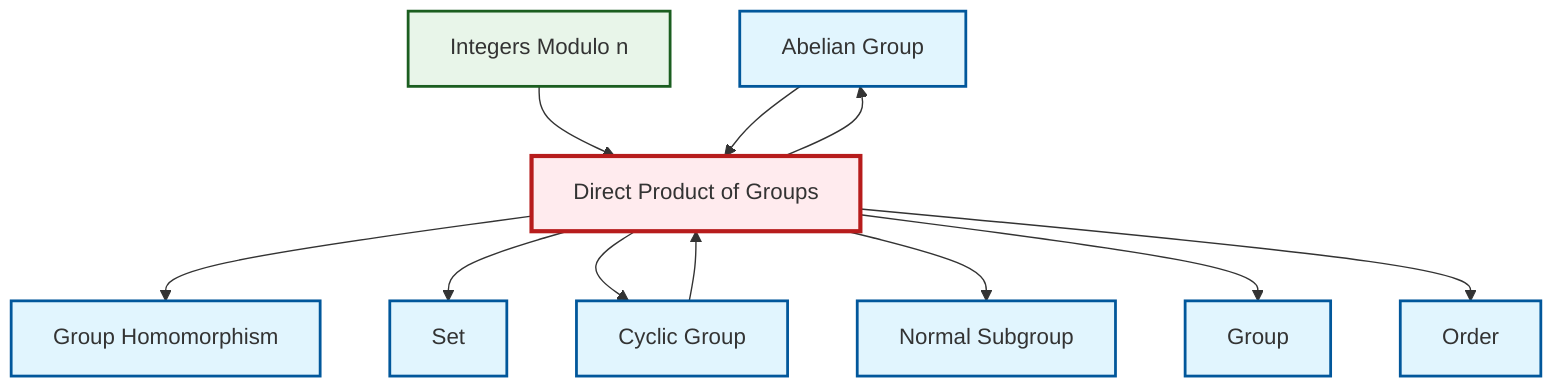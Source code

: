 graph TD
    classDef definition fill:#e1f5fe,stroke:#01579b,stroke-width:2px
    classDef theorem fill:#f3e5f5,stroke:#4a148c,stroke-width:2px
    classDef axiom fill:#fff3e0,stroke:#e65100,stroke-width:2px
    classDef example fill:#e8f5e9,stroke:#1b5e20,stroke-width:2px
    classDef current fill:#ffebee,stroke:#b71c1c,stroke-width:3px
    def-homomorphism["Group Homomorphism"]:::definition
    def-set["Set"]:::definition
    def-abelian-group["Abelian Group"]:::definition
    ex-quotient-integers-mod-n["Integers Modulo n"]:::example
    def-direct-product["Direct Product of Groups"]:::definition
    def-normal-subgroup["Normal Subgroup"]:::definition
    def-order["Order"]:::definition
    def-cyclic-group["Cyclic Group"]:::definition
    def-group["Group"]:::definition
    def-cyclic-group --> def-direct-product
    def-direct-product --> def-abelian-group
    ex-quotient-integers-mod-n --> def-direct-product
    def-direct-product --> def-homomorphism
    def-direct-product --> def-set
    def-direct-product --> def-cyclic-group
    def-abelian-group --> def-direct-product
    def-direct-product --> def-normal-subgroup
    def-direct-product --> def-group
    def-direct-product --> def-order
    class def-direct-product current